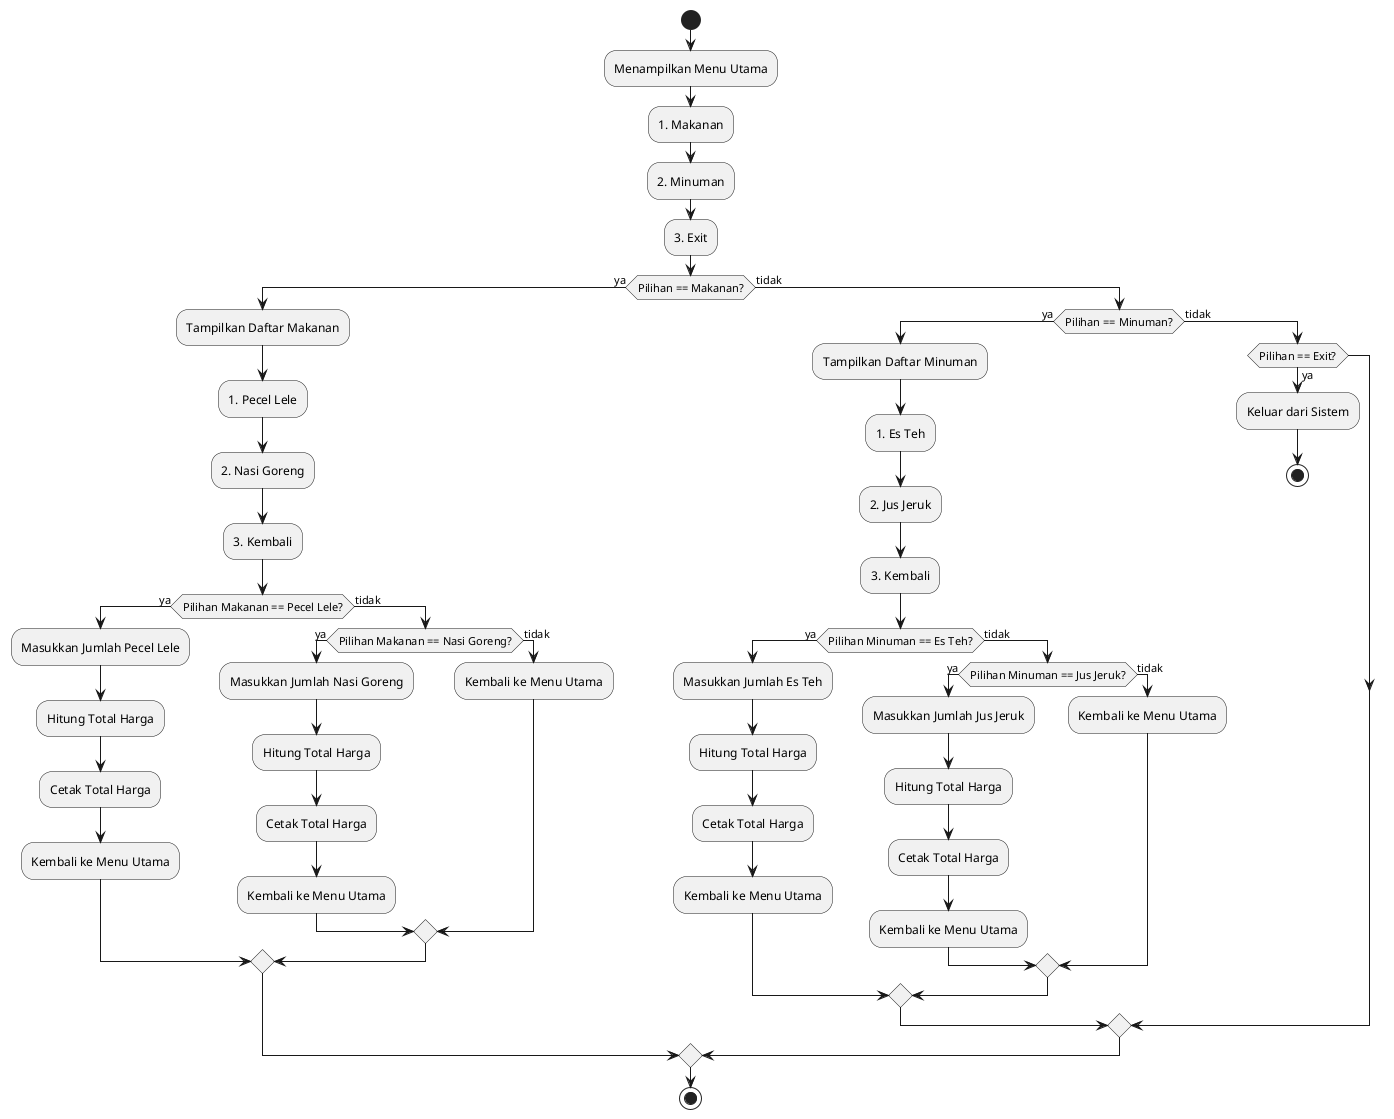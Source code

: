 @startuml restoran.puml

start

:Menampilkan Menu Utama;
:1. Makanan;
:2. Minuman;
:3. Exit;

if (Pilihan == Makanan?) then (ya)
  :Tampilkan Daftar Makanan;
  :1. Pecel Lele;
  :2. Nasi Goreng;
  :3. Kembali;
  
  if (Pilihan Makanan == Pecel Lele?) then (ya)
    :Masukkan Jumlah Pecel Lele;
    :Hitung Total Harga;
    :Cetak Total Harga;
    :Kembali ke Menu Utama;
  else (tidak)
    if (Pilihan Makanan == Nasi Goreng?) then (ya)
      :Masukkan Jumlah Nasi Goreng;
      :Hitung Total Harga;
      :Cetak Total Harga;
      :Kembali ke Menu Utama;
    else (tidak)
      :Kembali ke Menu Utama;
    endif
  endif
else (tidak)
  if (Pilihan == Minuman?) then (ya)
    :Tampilkan Daftar Minuman;
    :1. Es Teh;
    :2. Jus Jeruk;
    :3. Kembali;
    
    if (Pilihan Minuman == Es Teh?) then (ya)
      :Masukkan Jumlah Es Teh;
      :Hitung Total Harga;
      :Cetak Total Harga;
      :Kembali ke Menu Utama;
    else (tidak)
      if (Pilihan Minuman == Jus Jeruk?) then (ya)
        :Masukkan Jumlah Jus Jeruk;
        :Hitung Total Harga;
        :Cetak Total Harga;
        :Kembali ke Menu Utama;
      else (tidak)
        :Kembali ke Menu Utama;
      endif
    endif
  else (tidak)
    if (Pilihan == Exit?) then (ya)
      :Keluar dari Sistem;
      stop
    endif
  endif
endif

stop

@enduml
